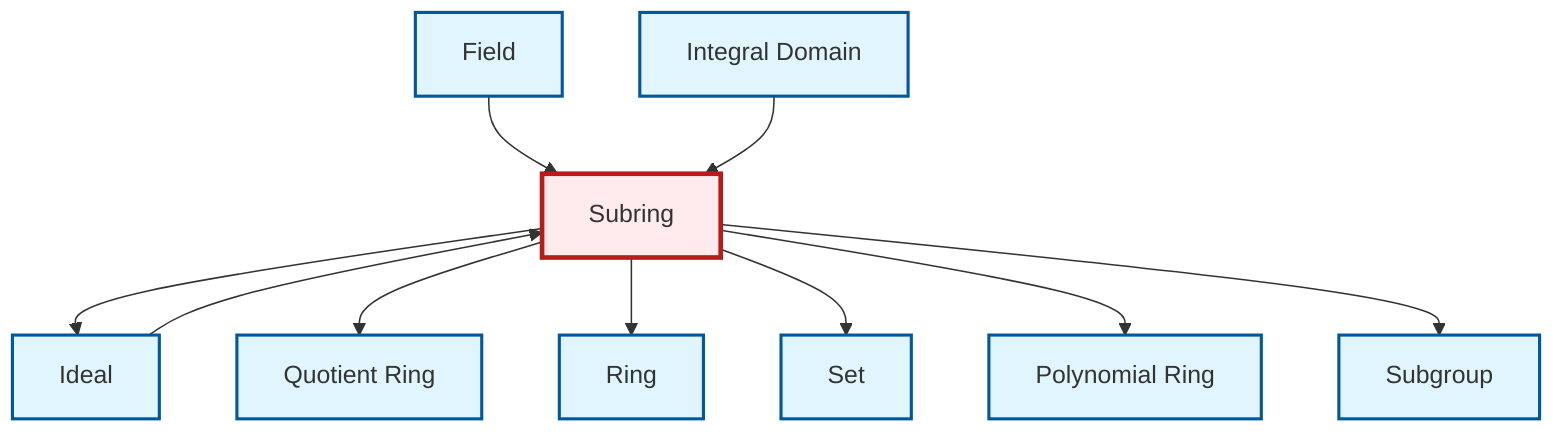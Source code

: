 graph TD
    classDef definition fill:#e1f5fe,stroke:#01579b,stroke-width:2px
    classDef theorem fill:#f3e5f5,stroke:#4a148c,stroke-width:2px
    classDef axiom fill:#fff3e0,stroke:#e65100,stroke-width:2px
    classDef example fill:#e8f5e9,stroke:#1b5e20,stroke-width:2px
    classDef current fill:#ffebee,stroke:#b71c1c,stroke-width:3px
    def-ring["Ring"]:::definition
    def-polynomial-ring["Polynomial Ring"]:::definition
    def-subring["Subring"]:::definition
    def-field["Field"]:::definition
    def-subgroup["Subgroup"]:::definition
    def-integral-domain["Integral Domain"]:::definition
    def-ideal["Ideal"]:::definition
    def-set["Set"]:::definition
    def-quotient-ring["Quotient Ring"]:::definition
    def-subring --> def-ideal
    def-subring --> def-quotient-ring
    def-subring --> def-ring
    def-subring --> def-set
    def-subring --> def-polynomial-ring
    def-field --> def-subring
    def-integral-domain --> def-subring
    def-ideal --> def-subring
    def-subring --> def-subgroup
    class def-subring current